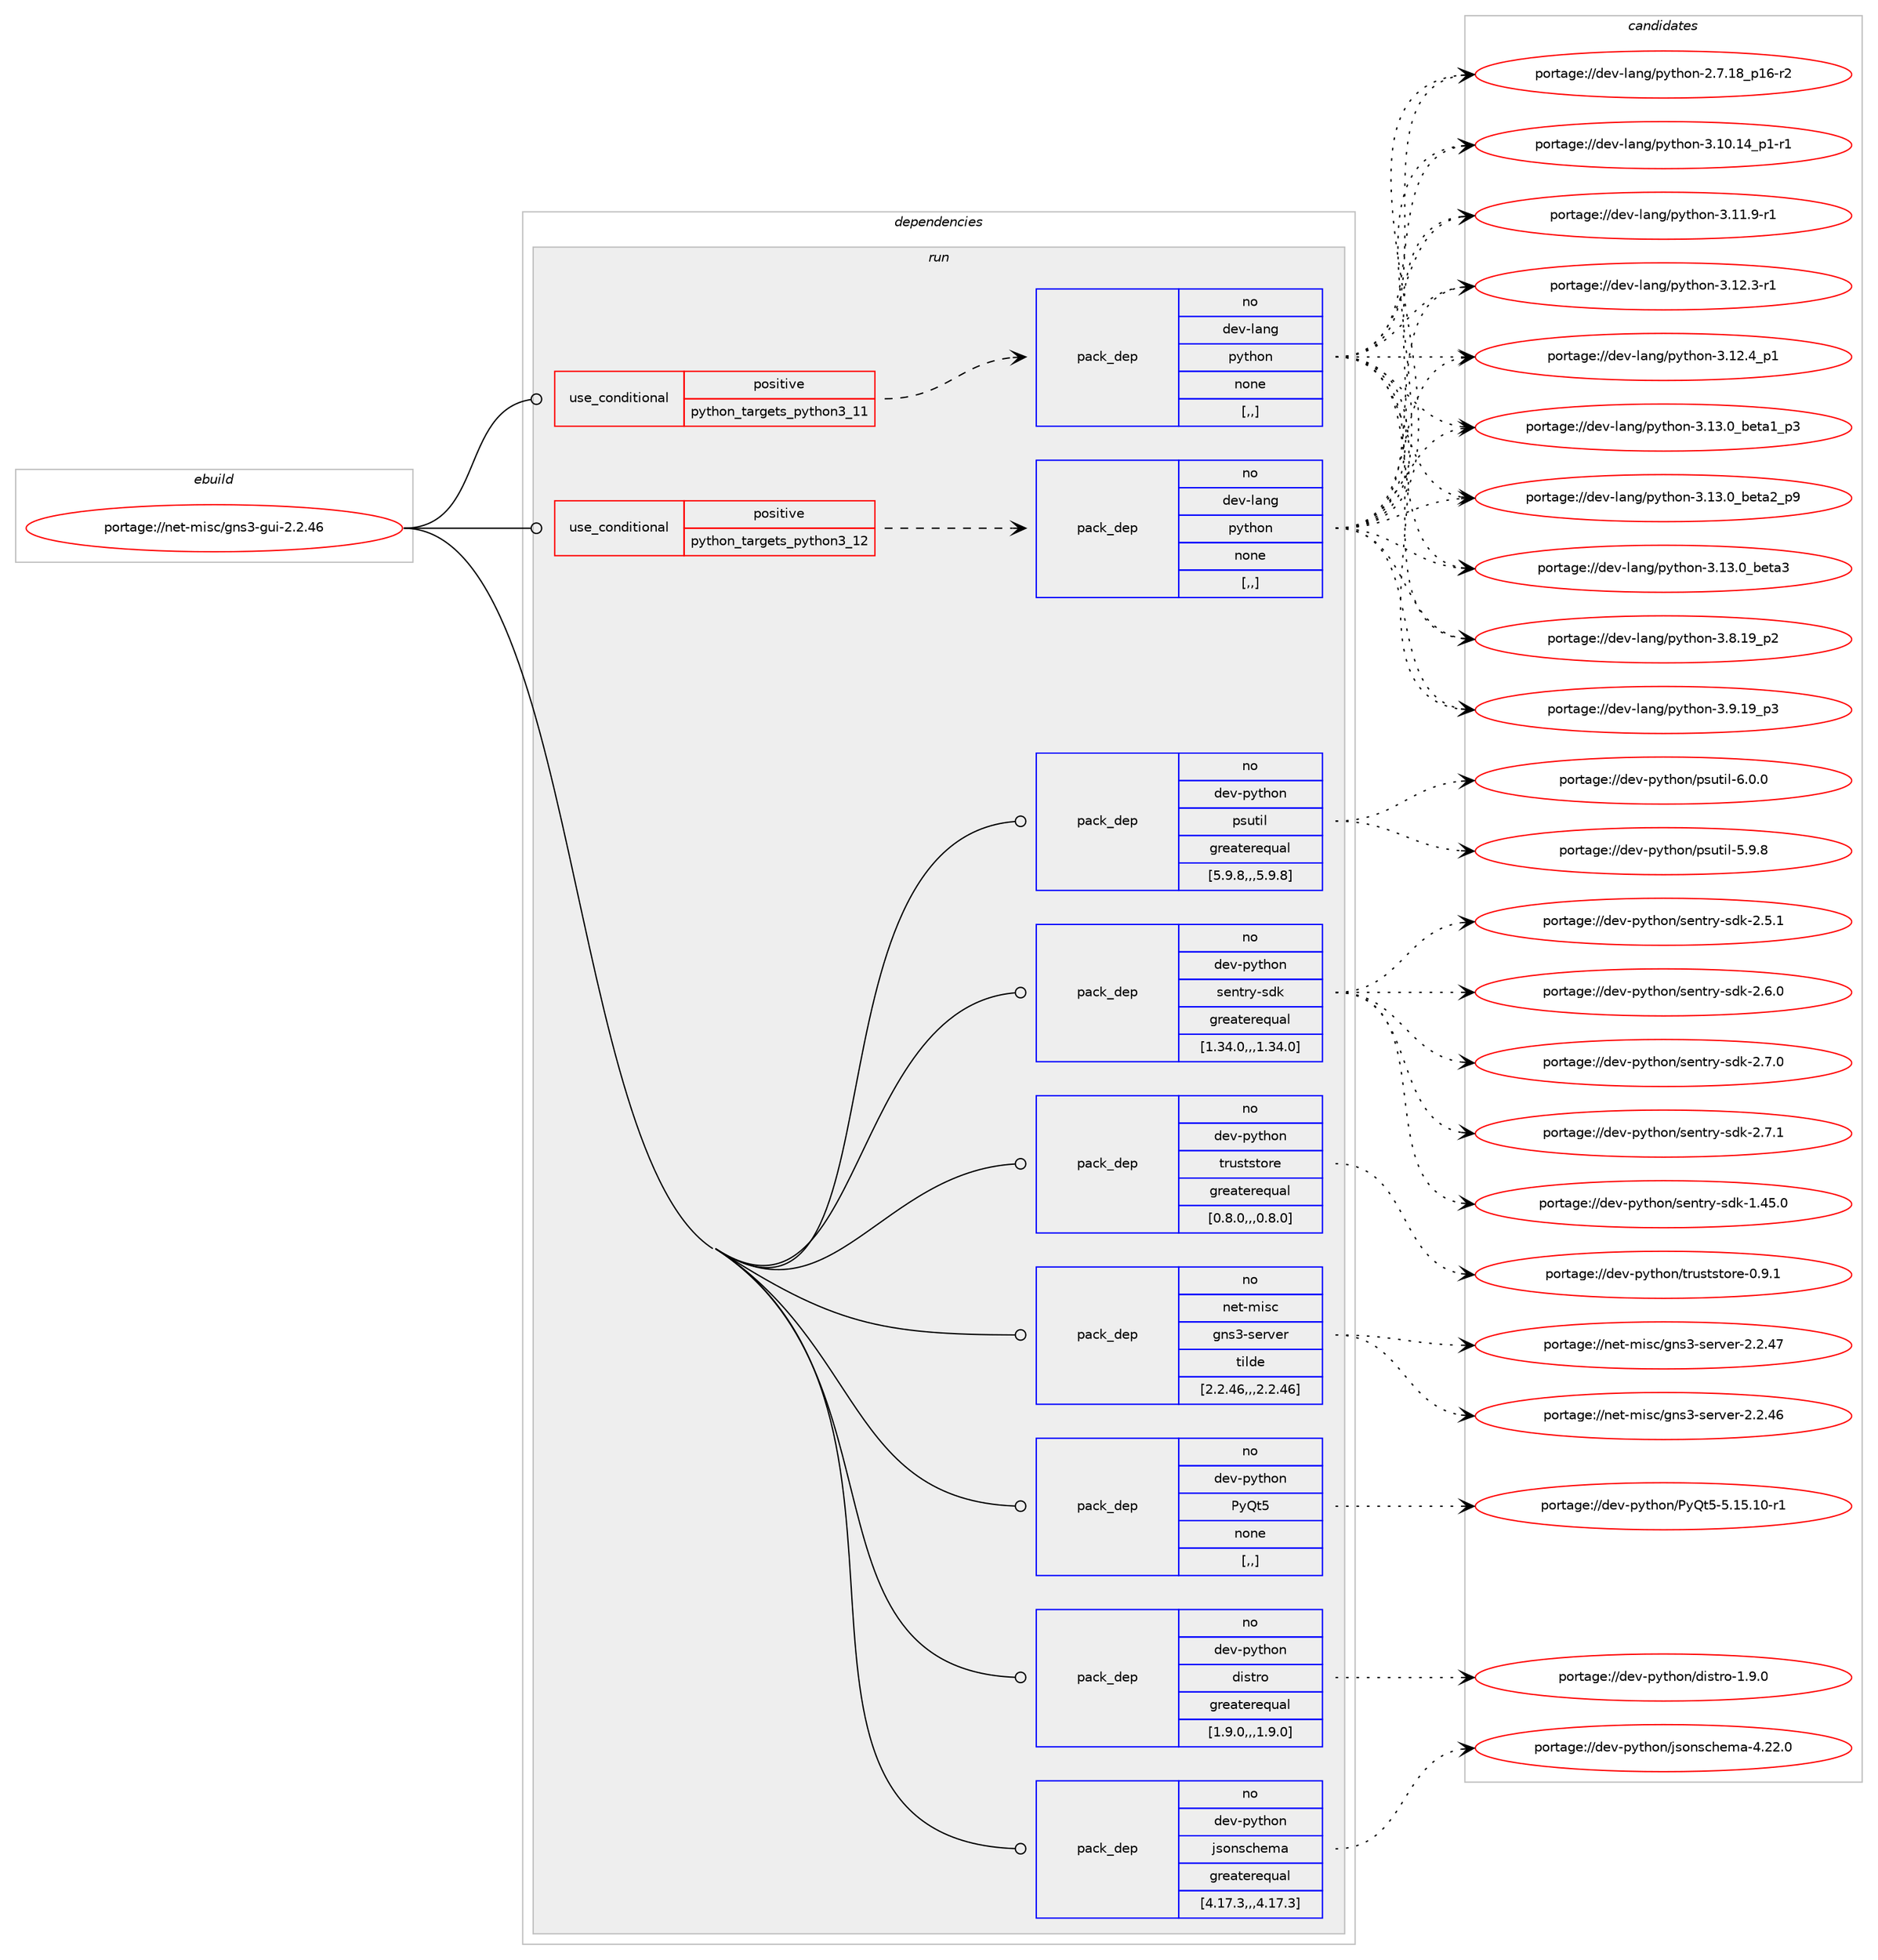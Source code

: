 digraph prolog {

# *************
# Graph options
# *************

newrank=true;
concentrate=true;
compound=true;
graph [rankdir=LR,fontname=Helvetica,fontsize=10,ranksep=1.5];#, ranksep=2.5, nodesep=0.2];
edge  [arrowhead=vee];
node  [fontname=Helvetica,fontsize=10];

# **********
# The ebuild
# **********

subgraph cluster_leftcol {
color=gray;
rank=same;
label=<<i>ebuild</i>>;
id [label="portage://net-misc/gns3-gui-2.2.46", color=red, width=4, href="../net-misc/gns3-gui-2.2.46.svg"];
}

# ****************
# The dependencies
# ****************

subgraph cluster_midcol {
color=gray;
label=<<i>dependencies</i>>;
subgraph cluster_compile {
fillcolor="#eeeeee";
style=filled;
label=<<i>compile</i>>;
}
subgraph cluster_compileandrun {
fillcolor="#eeeeee";
style=filled;
label=<<i>compile and run</i>>;
}
subgraph cluster_run {
fillcolor="#eeeeee";
style=filled;
label=<<i>run</i>>;
subgraph cond95135 {
dependency361764 [label=<<TABLE BORDER="0" CELLBORDER="1" CELLSPACING="0" CELLPADDING="4"><TR><TD ROWSPAN="3" CELLPADDING="10">use_conditional</TD></TR><TR><TD>positive</TD></TR><TR><TD>python_targets_python3_11</TD></TR></TABLE>>, shape=none, color=red];
subgraph pack264018 {
dependency361765 [label=<<TABLE BORDER="0" CELLBORDER="1" CELLSPACING="0" CELLPADDING="4" WIDTH="220"><TR><TD ROWSPAN="6" CELLPADDING="30">pack_dep</TD></TR><TR><TD WIDTH="110">no</TD></TR><TR><TD>dev-lang</TD></TR><TR><TD>python</TD></TR><TR><TD>none</TD></TR><TR><TD>[,,]</TD></TR></TABLE>>, shape=none, color=blue];
}
dependency361764:e -> dependency361765:w [weight=20,style="dashed",arrowhead="vee"];
}
id:e -> dependency361764:w [weight=20,style="solid",arrowhead="odot"];
subgraph cond95136 {
dependency361766 [label=<<TABLE BORDER="0" CELLBORDER="1" CELLSPACING="0" CELLPADDING="4"><TR><TD ROWSPAN="3" CELLPADDING="10">use_conditional</TD></TR><TR><TD>positive</TD></TR><TR><TD>python_targets_python3_12</TD></TR></TABLE>>, shape=none, color=red];
subgraph pack264019 {
dependency361767 [label=<<TABLE BORDER="0" CELLBORDER="1" CELLSPACING="0" CELLPADDING="4" WIDTH="220"><TR><TD ROWSPAN="6" CELLPADDING="30">pack_dep</TD></TR><TR><TD WIDTH="110">no</TD></TR><TR><TD>dev-lang</TD></TR><TR><TD>python</TD></TR><TR><TD>none</TD></TR><TR><TD>[,,]</TD></TR></TABLE>>, shape=none, color=blue];
}
dependency361766:e -> dependency361767:w [weight=20,style="dashed",arrowhead="vee"];
}
id:e -> dependency361766:w [weight=20,style="solid",arrowhead="odot"];
subgraph pack264020 {
dependency361768 [label=<<TABLE BORDER="0" CELLBORDER="1" CELLSPACING="0" CELLPADDING="4" WIDTH="220"><TR><TD ROWSPAN="6" CELLPADDING="30">pack_dep</TD></TR><TR><TD WIDTH="110">no</TD></TR><TR><TD>dev-python</TD></TR><TR><TD>PyQt5</TD></TR><TR><TD>none</TD></TR><TR><TD>[,,]</TD></TR></TABLE>>, shape=none, color=blue];
}
id:e -> dependency361768:w [weight=20,style="solid",arrowhead="odot"];
subgraph pack264021 {
dependency361769 [label=<<TABLE BORDER="0" CELLBORDER="1" CELLSPACING="0" CELLPADDING="4" WIDTH="220"><TR><TD ROWSPAN="6" CELLPADDING="30">pack_dep</TD></TR><TR><TD WIDTH="110">no</TD></TR><TR><TD>dev-python</TD></TR><TR><TD>distro</TD></TR><TR><TD>greaterequal</TD></TR><TR><TD>[1.9.0,,,1.9.0]</TD></TR></TABLE>>, shape=none, color=blue];
}
id:e -> dependency361769:w [weight=20,style="solid",arrowhead="odot"];
subgraph pack264022 {
dependency361770 [label=<<TABLE BORDER="0" CELLBORDER="1" CELLSPACING="0" CELLPADDING="4" WIDTH="220"><TR><TD ROWSPAN="6" CELLPADDING="30">pack_dep</TD></TR><TR><TD WIDTH="110">no</TD></TR><TR><TD>dev-python</TD></TR><TR><TD>jsonschema</TD></TR><TR><TD>greaterequal</TD></TR><TR><TD>[4.17.3,,,4.17.3]</TD></TR></TABLE>>, shape=none, color=blue];
}
id:e -> dependency361770:w [weight=20,style="solid",arrowhead="odot"];
subgraph pack264023 {
dependency361771 [label=<<TABLE BORDER="0" CELLBORDER="1" CELLSPACING="0" CELLPADDING="4" WIDTH="220"><TR><TD ROWSPAN="6" CELLPADDING="30">pack_dep</TD></TR><TR><TD WIDTH="110">no</TD></TR><TR><TD>dev-python</TD></TR><TR><TD>psutil</TD></TR><TR><TD>greaterequal</TD></TR><TR><TD>[5.9.8,,,5.9.8]</TD></TR></TABLE>>, shape=none, color=blue];
}
id:e -> dependency361771:w [weight=20,style="solid",arrowhead="odot"];
subgraph pack264024 {
dependency361772 [label=<<TABLE BORDER="0" CELLBORDER="1" CELLSPACING="0" CELLPADDING="4" WIDTH="220"><TR><TD ROWSPAN="6" CELLPADDING="30">pack_dep</TD></TR><TR><TD WIDTH="110">no</TD></TR><TR><TD>dev-python</TD></TR><TR><TD>sentry-sdk</TD></TR><TR><TD>greaterequal</TD></TR><TR><TD>[1.34.0,,,1.34.0]</TD></TR></TABLE>>, shape=none, color=blue];
}
id:e -> dependency361772:w [weight=20,style="solid",arrowhead="odot"];
subgraph pack264025 {
dependency361773 [label=<<TABLE BORDER="0" CELLBORDER="1" CELLSPACING="0" CELLPADDING="4" WIDTH="220"><TR><TD ROWSPAN="6" CELLPADDING="30">pack_dep</TD></TR><TR><TD WIDTH="110">no</TD></TR><TR><TD>dev-python</TD></TR><TR><TD>truststore</TD></TR><TR><TD>greaterequal</TD></TR><TR><TD>[0.8.0,,,0.8.0]</TD></TR></TABLE>>, shape=none, color=blue];
}
id:e -> dependency361773:w [weight=20,style="solid",arrowhead="odot"];
subgraph pack264026 {
dependency361774 [label=<<TABLE BORDER="0" CELLBORDER="1" CELLSPACING="0" CELLPADDING="4" WIDTH="220"><TR><TD ROWSPAN="6" CELLPADDING="30">pack_dep</TD></TR><TR><TD WIDTH="110">no</TD></TR><TR><TD>net-misc</TD></TR><TR><TD>gns3-server</TD></TR><TR><TD>tilde</TD></TR><TR><TD>[2.2.46,,,2.2.46]</TD></TR></TABLE>>, shape=none, color=blue];
}
id:e -> dependency361774:w [weight=20,style="solid",arrowhead="odot"];
}
}

# **************
# The candidates
# **************

subgraph cluster_choices {
rank=same;
color=gray;
label=<<i>candidates</i>>;

subgraph choice264018 {
color=black;
nodesep=1;
choice100101118451089711010347112121116104111110455046554649569511249544511450 [label="portage://dev-lang/python-2.7.18_p16-r2", color=red, width=4,href="../dev-lang/python-2.7.18_p16-r2.svg"];
choice100101118451089711010347112121116104111110455146494846495295112494511449 [label="portage://dev-lang/python-3.10.14_p1-r1", color=red, width=4,href="../dev-lang/python-3.10.14_p1-r1.svg"];
choice100101118451089711010347112121116104111110455146494946574511449 [label="portage://dev-lang/python-3.11.9-r1", color=red, width=4,href="../dev-lang/python-3.11.9-r1.svg"];
choice100101118451089711010347112121116104111110455146495046514511449 [label="portage://dev-lang/python-3.12.3-r1", color=red, width=4,href="../dev-lang/python-3.12.3-r1.svg"];
choice100101118451089711010347112121116104111110455146495046529511249 [label="portage://dev-lang/python-3.12.4_p1", color=red, width=4,href="../dev-lang/python-3.12.4_p1.svg"];
choice10010111845108971101034711212111610411111045514649514648959810111697499511251 [label="portage://dev-lang/python-3.13.0_beta1_p3", color=red, width=4,href="../dev-lang/python-3.13.0_beta1_p3.svg"];
choice10010111845108971101034711212111610411111045514649514648959810111697509511257 [label="portage://dev-lang/python-3.13.0_beta2_p9", color=red, width=4,href="../dev-lang/python-3.13.0_beta2_p9.svg"];
choice1001011184510897110103471121211161041111104551464951464895981011169751 [label="portage://dev-lang/python-3.13.0_beta3", color=red, width=4,href="../dev-lang/python-3.13.0_beta3.svg"];
choice100101118451089711010347112121116104111110455146564649579511250 [label="portage://dev-lang/python-3.8.19_p2", color=red, width=4,href="../dev-lang/python-3.8.19_p2.svg"];
choice100101118451089711010347112121116104111110455146574649579511251 [label="portage://dev-lang/python-3.9.19_p3", color=red, width=4,href="../dev-lang/python-3.9.19_p3.svg"];
dependency361765:e -> choice100101118451089711010347112121116104111110455046554649569511249544511450:w [style=dotted,weight="100"];
dependency361765:e -> choice100101118451089711010347112121116104111110455146494846495295112494511449:w [style=dotted,weight="100"];
dependency361765:e -> choice100101118451089711010347112121116104111110455146494946574511449:w [style=dotted,weight="100"];
dependency361765:e -> choice100101118451089711010347112121116104111110455146495046514511449:w [style=dotted,weight="100"];
dependency361765:e -> choice100101118451089711010347112121116104111110455146495046529511249:w [style=dotted,weight="100"];
dependency361765:e -> choice10010111845108971101034711212111610411111045514649514648959810111697499511251:w [style=dotted,weight="100"];
dependency361765:e -> choice10010111845108971101034711212111610411111045514649514648959810111697509511257:w [style=dotted,weight="100"];
dependency361765:e -> choice1001011184510897110103471121211161041111104551464951464895981011169751:w [style=dotted,weight="100"];
dependency361765:e -> choice100101118451089711010347112121116104111110455146564649579511250:w [style=dotted,weight="100"];
dependency361765:e -> choice100101118451089711010347112121116104111110455146574649579511251:w [style=dotted,weight="100"];
}
subgraph choice264019 {
color=black;
nodesep=1;
choice100101118451089711010347112121116104111110455046554649569511249544511450 [label="portage://dev-lang/python-2.7.18_p16-r2", color=red, width=4,href="../dev-lang/python-2.7.18_p16-r2.svg"];
choice100101118451089711010347112121116104111110455146494846495295112494511449 [label="portage://dev-lang/python-3.10.14_p1-r1", color=red, width=4,href="../dev-lang/python-3.10.14_p1-r1.svg"];
choice100101118451089711010347112121116104111110455146494946574511449 [label="portage://dev-lang/python-3.11.9-r1", color=red, width=4,href="../dev-lang/python-3.11.9-r1.svg"];
choice100101118451089711010347112121116104111110455146495046514511449 [label="portage://dev-lang/python-3.12.3-r1", color=red, width=4,href="../dev-lang/python-3.12.3-r1.svg"];
choice100101118451089711010347112121116104111110455146495046529511249 [label="portage://dev-lang/python-3.12.4_p1", color=red, width=4,href="../dev-lang/python-3.12.4_p1.svg"];
choice10010111845108971101034711212111610411111045514649514648959810111697499511251 [label="portage://dev-lang/python-3.13.0_beta1_p3", color=red, width=4,href="../dev-lang/python-3.13.0_beta1_p3.svg"];
choice10010111845108971101034711212111610411111045514649514648959810111697509511257 [label="portage://dev-lang/python-3.13.0_beta2_p9", color=red, width=4,href="../dev-lang/python-3.13.0_beta2_p9.svg"];
choice1001011184510897110103471121211161041111104551464951464895981011169751 [label="portage://dev-lang/python-3.13.0_beta3", color=red, width=4,href="../dev-lang/python-3.13.0_beta3.svg"];
choice100101118451089711010347112121116104111110455146564649579511250 [label="portage://dev-lang/python-3.8.19_p2", color=red, width=4,href="../dev-lang/python-3.8.19_p2.svg"];
choice100101118451089711010347112121116104111110455146574649579511251 [label="portage://dev-lang/python-3.9.19_p3", color=red, width=4,href="../dev-lang/python-3.9.19_p3.svg"];
dependency361767:e -> choice100101118451089711010347112121116104111110455046554649569511249544511450:w [style=dotted,weight="100"];
dependency361767:e -> choice100101118451089711010347112121116104111110455146494846495295112494511449:w [style=dotted,weight="100"];
dependency361767:e -> choice100101118451089711010347112121116104111110455146494946574511449:w [style=dotted,weight="100"];
dependency361767:e -> choice100101118451089711010347112121116104111110455146495046514511449:w [style=dotted,weight="100"];
dependency361767:e -> choice100101118451089711010347112121116104111110455146495046529511249:w [style=dotted,weight="100"];
dependency361767:e -> choice10010111845108971101034711212111610411111045514649514648959810111697499511251:w [style=dotted,weight="100"];
dependency361767:e -> choice10010111845108971101034711212111610411111045514649514648959810111697509511257:w [style=dotted,weight="100"];
dependency361767:e -> choice1001011184510897110103471121211161041111104551464951464895981011169751:w [style=dotted,weight="100"];
dependency361767:e -> choice100101118451089711010347112121116104111110455146564649579511250:w [style=dotted,weight="100"];
dependency361767:e -> choice100101118451089711010347112121116104111110455146574649579511251:w [style=dotted,weight="100"];
}
subgraph choice264020 {
color=black;
nodesep=1;
choice100101118451121211161041111104780121811165345534649534649484511449 [label="portage://dev-python/PyQt5-5.15.10-r1", color=red, width=4,href="../dev-python/PyQt5-5.15.10-r1.svg"];
dependency361768:e -> choice100101118451121211161041111104780121811165345534649534649484511449:w [style=dotted,weight="100"];
}
subgraph choice264021 {
color=black;
nodesep=1;
choice1001011184511212111610411111047100105115116114111454946574648 [label="portage://dev-python/distro-1.9.0", color=red, width=4,href="../dev-python/distro-1.9.0.svg"];
dependency361769:e -> choice1001011184511212111610411111047100105115116114111454946574648:w [style=dotted,weight="100"];
}
subgraph choice264022 {
color=black;
nodesep=1;
choice1001011184511212111610411111047106115111110115991041011099745524650504648 [label="portage://dev-python/jsonschema-4.22.0", color=red, width=4,href="../dev-python/jsonschema-4.22.0.svg"];
dependency361770:e -> choice1001011184511212111610411111047106115111110115991041011099745524650504648:w [style=dotted,weight="100"];
}
subgraph choice264023 {
color=black;
nodesep=1;
choice1001011184511212111610411111047112115117116105108455346574656 [label="portage://dev-python/psutil-5.9.8", color=red, width=4,href="../dev-python/psutil-5.9.8.svg"];
choice1001011184511212111610411111047112115117116105108455446484648 [label="portage://dev-python/psutil-6.0.0", color=red, width=4,href="../dev-python/psutil-6.0.0.svg"];
dependency361771:e -> choice1001011184511212111610411111047112115117116105108455346574656:w [style=dotted,weight="100"];
dependency361771:e -> choice1001011184511212111610411111047112115117116105108455446484648:w [style=dotted,weight="100"];
}
subgraph choice264024 {
color=black;
nodesep=1;
choice10010111845112121116104111110471151011101161141214511510010745494652534648 [label="portage://dev-python/sentry-sdk-1.45.0", color=red, width=4,href="../dev-python/sentry-sdk-1.45.0.svg"];
choice100101118451121211161041111104711510111011611412145115100107455046534649 [label="portage://dev-python/sentry-sdk-2.5.1", color=red, width=4,href="../dev-python/sentry-sdk-2.5.1.svg"];
choice100101118451121211161041111104711510111011611412145115100107455046544648 [label="portage://dev-python/sentry-sdk-2.6.0", color=red, width=4,href="../dev-python/sentry-sdk-2.6.0.svg"];
choice100101118451121211161041111104711510111011611412145115100107455046554648 [label="portage://dev-python/sentry-sdk-2.7.0", color=red, width=4,href="../dev-python/sentry-sdk-2.7.0.svg"];
choice100101118451121211161041111104711510111011611412145115100107455046554649 [label="portage://dev-python/sentry-sdk-2.7.1", color=red, width=4,href="../dev-python/sentry-sdk-2.7.1.svg"];
dependency361772:e -> choice10010111845112121116104111110471151011101161141214511510010745494652534648:w [style=dotted,weight="100"];
dependency361772:e -> choice100101118451121211161041111104711510111011611412145115100107455046534649:w [style=dotted,weight="100"];
dependency361772:e -> choice100101118451121211161041111104711510111011611412145115100107455046544648:w [style=dotted,weight="100"];
dependency361772:e -> choice100101118451121211161041111104711510111011611412145115100107455046554648:w [style=dotted,weight="100"];
dependency361772:e -> choice100101118451121211161041111104711510111011611412145115100107455046554649:w [style=dotted,weight="100"];
}
subgraph choice264025 {
color=black;
nodesep=1;
choice1001011184511212111610411111047116114117115116115116111114101454846574649 [label="portage://dev-python/truststore-0.9.1", color=red, width=4,href="../dev-python/truststore-0.9.1.svg"];
dependency361773:e -> choice1001011184511212111610411111047116114117115116115116111114101454846574649:w [style=dotted,weight="100"];
}
subgraph choice264026 {
color=black;
nodesep=1;
choice110101116451091051159947103110115514511510111411810111445504650465254 [label="portage://net-misc/gns3-server-2.2.46", color=red, width=4,href="../net-misc/gns3-server-2.2.46.svg"];
choice110101116451091051159947103110115514511510111411810111445504650465255 [label="portage://net-misc/gns3-server-2.2.47", color=red, width=4,href="../net-misc/gns3-server-2.2.47.svg"];
dependency361774:e -> choice110101116451091051159947103110115514511510111411810111445504650465254:w [style=dotted,weight="100"];
dependency361774:e -> choice110101116451091051159947103110115514511510111411810111445504650465255:w [style=dotted,weight="100"];
}
}

}
